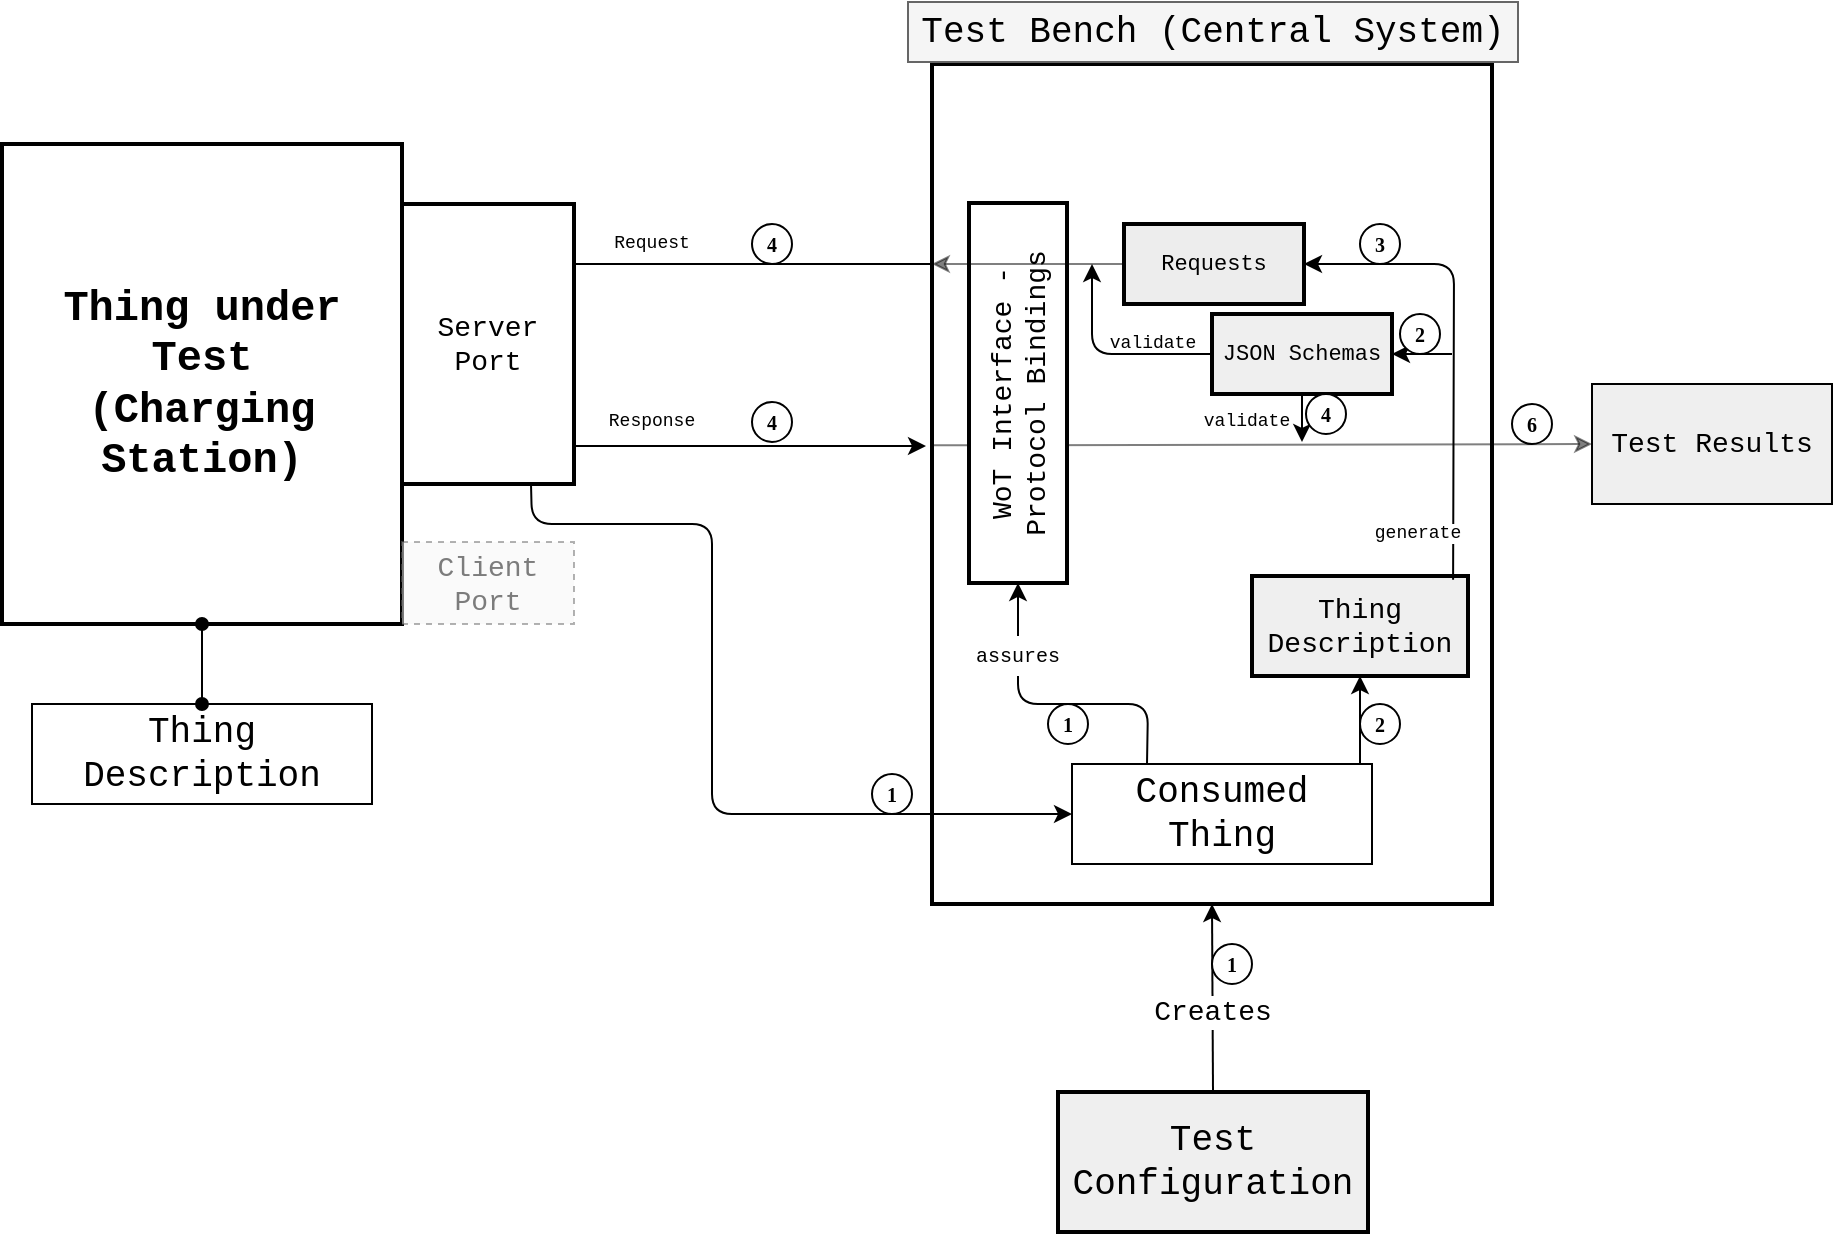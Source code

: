 <mxfile userAgent="Mozilla/5.0 (X11; Linux x86_64) AppleWebKit/537.36 (KHTML, like Gecko) draw.io/7.3.5 Chrome/58.0.303.110 Electron/1.7.5 Safari/537.36" version="7.3.5" editor="www.draw.io" type="device"><diagram id="d6379207-6ee3-0b56-80fa-09519d83d631" name="Page-1"><mxGraphModel dx="1104" dy="988" grid="1" gridSize="10" guides="1" tooltips="1" connect="1" arrows="1" fold="1" page="1" pageScale="1" pageWidth="827" pageHeight="1169" background="#ffffff" math="0" shadow="0"><root><mxCell id="0"/><mxCell id="1" parent="0"/><mxCell id="2" value="Thing under Test&lt;div&gt;(Charging Station)&lt;/div&gt;" style="rounded=0;whiteSpace=wrap;html=1;strokeColor=#000000;strokeWidth=2;fillColor=none;fontFamily=Courier New;fontSize=21;fontColor=#000000;align=center;fontStyle=1;verticalAlign=middle;" vertex="1" parent="1"><mxGeometry x="165" y="120" width="200" height="240" as="geometry"/></mxCell><mxCell id="3" value="Thing Description" style="text;html=1;strokeColor=#000000;fillColor=#ffffff;align=center;verticalAlign=middle;whiteSpace=wrap;fontFamily=Courier New;fontSize=18;fontColor=#000000;" vertex="1" parent="1"><mxGeometry x="180" y="400" width="170" height="50" as="geometry"/></mxCell><mxCell id="4" value="" style="endArrow=oval;startArrow=oval;html=1;strokeColor=#000000;strokeWidth=1;fontFamily=Courier New;fontSize=18;fontColor=#000000;entryX=0.5;entryY=1;exitX=0.5;exitY=0;startFill=1;endFill=1;" edge="1" source="3" target="2" parent="1"><mxGeometry width="50" height="50" relative="1" as="geometry"><mxPoint x="285" y="600" as="sourcePoint"/><mxPoint x="335" y="550" as="targetPoint"/></mxGeometry></mxCell><mxCell id="5" value="" style="endArrow=classic;html=1;strokeColor=#000000;strokeWidth=1;fontFamily=Courier New;fontSize=18;fontColor=#000000;exitX=0.75;exitY=1;entryX=0;entryY=0.5;" edge="1" source="43" target="7" parent="1"><mxGeometry width="50" height="50" relative="1" as="geometry"><mxPoint x="280" y="290" as="sourcePoint"/><mxPoint x="570" y="450" as="targetPoint"/><Array as="points"><mxPoint x="430" y="310"/><mxPoint x="520" y="310"/><mxPoint x="520" y="455"/></Array></mxGeometry></mxCell><mxCell id="6" value="" style="rounded=0;whiteSpace=wrap;html=1;strokeColor=#000000;strokeWidth=2;fillColor=none;fontFamily=Courier New;fontSize=18;fontColor=#000000;align=center;" vertex="1" parent="1"><mxGeometry x="630" y="80" width="280" height="420" as="geometry"/></mxCell><mxCell id="7" value="Consumed Thing" style="text;html=1;strokeColor=#000000;fillColor=#ffffff;align=center;verticalAlign=middle;whiteSpace=wrap;fontFamily=Courier New;fontSize=18;fontColor=#000000;" vertex="1" parent="1"><mxGeometry x="700" y="430" width="150" height="50" as="geometry"/></mxCell><mxCell id="8" value="Thing Description" style="text;html=1;strokeColor=#000000;fillColor=#EFEFEF;align=center;verticalAlign=middle;whiteSpace=wrap;fontFamily=Courier New;fontSize=14;fontColor=#000000;strokeWidth=2;" vertex="1" parent="1"><mxGeometry x="790" y="336" width="108" height="50" as="geometry"/></mxCell><mxCell id="9" value="Test Bench (Central System)" style="text;html=1;strokeColor=#666666;fillColor=#f5f5f5;align=center;verticalAlign=middle;whiteSpace=wrap;fontFamily=Courier New;fontSize=18;fontColor=#000000;" vertex="1" parent="1"><mxGeometry x="618" y="49" width="305" height="30" as="geometry"/></mxCell><mxCell id="10" value="Test Configuration" style="rounded=0;whiteSpace=wrap;html=1;strokeColor=#000000;strokeWidth=2;fillColor=#EFEFEF;fontFamily=Courier New;fontSize=18;fontColor=#000000;align=center;" vertex="1" parent="1"><mxGeometry x="693" y="594" width="155" height="70" as="geometry"/></mxCell><mxCell id="11" value="" style="endArrow=classic;html=1;strokeColor=#000000;strokeWidth=1;fontFamily=Courier New;fontSize=18;fontColor=#000000;entryX=0.5;entryY=1;exitX=0.5;exitY=0;" edge="1" source="10" target="6" parent="1"><mxGeometry width="50" height="50" relative="1" as="geometry"><mxPoint x="600" y="600" as="sourcePoint"/><mxPoint x="460" y="570" as="targetPoint"/></mxGeometry></mxCell><mxCell id="12" value="Creates" style="text;html=1;resizable=0;points=[];align=center;verticalAlign=middle;labelBackgroundColor=#ffffff;fontSize=14;fontFamily=Courier New;fontColor=#000000;" vertex="1" connectable="0" parent="11"><mxGeometry x="-0.399" y="2" relative="1" as="geometry"><mxPoint x="1" y="-12" as="offset"/></mxGeometry></mxCell><mxCell id="13" value="" style="endArrow=classic;html=1;strokeColor=#000000;strokeWidth=1;fontFamily=Courier New;fontSize=14;fontColor=#000000;entryX=0.5;entryY=1;" edge="1" target="8" parent="1"><mxGeometry width="50" height="50" relative="1" as="geometry"><mxPoint x="844" y="430" as="sourcePoint"/><mxPoint x="620" y="510" as="targetPoint"/></mxGeometry></mxCell><mxCell id="14" value="JSON Schemas" style="rounded=0;whiteSpace=wrap;html=1;strokeColor=#000000;strokeWidth=2;fillColor=#EFEFEF;fontFamily=Courier New;fontSize=11;fontColor=#000000;align=center;" vertex="1" parent="1"><mxGeometry x="770" y="205" width="90" height="40" as="geometry"/></mxCell><mxCell id="15" value="Requests" style="rounded=0;whiteSpace=wrap;html=1;strokeColor=#000000;strokeWidth=2;fillColor=#EDEDED;fontFamily=Courier New;fontSize=11;fontColor=#000000;align=center;" vertex="1" parent="1"><mxGeometry x="726" y="160" width="90" height="40" as="geometry"/></mxCell><mxCell id="16" value="" style="endArrow=classic;html=1;strokeColor=#000000;strokeWidth=1;fontFamily=Courier New;fontSize=14;fontColor=#000000;entryX=1;entryY=0.25;" edge="1" target="2" parent="1"><mxGeometry width="50" height="50" relative="1" as="geometry"><mxPoint x="630" y="180" as="sourcePoint"/><mxPoint x="450" y="190" as="targetPoint"/></mxGeometry></mxCell><mxCell id="17" value="" style="endArrow=classic;html=1;strokeColor=#000000;strokeWidth=1;fontFamily=Courier New;fontSize=14;fontColor=#000000;exitX=1.009;exitY=0.629;exitPerimeter=0;" edge="1" source="2" parent="1"><mxGeometry width="50" height="50" relative="1" as="geometry"><mxPoint x="280" y="271" as="sourcePoint"/><mxPoint x="627" y="271" as="targetPoint"/></mxGeometry></mxCell><mxCell id="18" value="" style="endArrow=classic;html=1;strokeColor=#000000;strokeWidth=1;fontFamily=Courier New;fontSize=14;fontColor=#000000;entryX=0;entryY=0.5;exitX=0.25;exitY=0;" edge="1" source="7" target="22" parent="1"><mxGeometry width="50" height="50" relative="1" as="geometry"><mxPoint x="680" y="410" as="sourcePoint"/><mxPoint x="730" y="360" as="targetPoint"/><Array as="points"><mxPoint x="738" y="400"/><mxPoint x="673" y="400"/></Array></mxGeometry></mxCell><mxCell id="19" value="assures" style="text;html=1;strokeColor=none;fillColor=#ffffff;align=center;verticalAlign=middle;whiteSpace=wrap;fontFamily=Courier New;fontSize=10;fontColor=#000000;" vertex="1" parent="1"><mxGeometry x="638" y="366" width="70" height="20" as="geometry"/></mxCell><mxCell id="20" value="" style="endArrow=classic;html=1;strokeColor=#000000;strokeWidth=1;fontFamily=Courier New;fontSize=14;fontColor=#000000;exitX=0;exitY=0.5;" edge="1" source="14" parent="1"><mxGeometry width="50" height="50" relative="1" as="geometry"><mxPoint x="720" y="310" as="sourcePoint"/><mxPoint x="710" y="180" as="targetPoint"/><Array as="points"><mxPoint x="710" y="225"/></Array></mxGeometry></mxCell><mxCell id="21" value="" style="endArrow=classic;html=1;strokeColor=#000000;strokeWidth=1;fontFamily=Courier New;fontSize=14;fontColor=#000000;exitX=-0.001;exitY=0.454;exitPerimeter=0;opacity=50;entryX=0;entryY=0.5;" edge="1" source="6" target="42" parent="1"><mxGeometry width="50" height="50" relative="1" as="geometry"><mxPoint x="720" y="320" as="sourcePoint"/><mxPoint x="930" y="270" as="targetPoint"/></mxGeometry></mxCell><mxCell id="22" value="WoT Interface - Protocol Bindings" style="rounded=0;whiteSpace=wrap;html=1;strokeColor=#000000;strokeWidth=2;fillColor=#ffffff;fontFamily=Courier New;fontSize=14;fontColor=#000000;align=center;rotation=-90;" vertex="1" parent="1"><mxGeometry x="578" y="220" width="190" height="49" as="geometry"/></mxCell><mxCell id="23" value="" style="endArrow=classic;html=1;strokeColor=#000000;strokeWidth=1;fontFamily=Courier New;fontSize=14;fontColor=#000000;exitX=0;exitY=0.5;opacity=50;" edge="1" source="15" parent="1"><mxGeometry width="50" height="50" relative="1" as="geometry"><mxPoint x="640" y="270" as="sourcePoint"/><mxPoint x="630" y="180" as="targetPoint"/></mxGeometry></mxCell><mxCell id="24" value="validate" style="text;html=1;strokeColor=none;fillColor=none;align=center;verticalAlign=middle;whiteSpace=wrap;fontFamily=Courier New;fontSize=9;fontColor=#000000;" vertex="1" parent="1"><mxGeometry x="713" y="210" width="55" height="20" as="geometry"/></mxCell><mxCell id="25" value="validate" style="text;html=1;strokeColor=none;fillColor=none;align=center;verticalAlign=middle;whiteSpace=wrap;fontFamily=Courier New;fontSize=9;fontColor=#000000;" vertex="1" parent="1"><mxGeometry x="760" y="249" width="55" height="20" as="geometry"/></mxCell><mxCell id="26" value="" style="endArrow=classic;html=1;strokeColor=#000000;strokeWidth=1;fontFamily=Courier New;fontSize=9;fontColor=#000000;exitX=0.931;exitY=0.037;entryX=1;entryY=0.5;exitPerimeter=0;" edge="1" source="8" target="15" parent="1"><mxGeometry width="50" height="50" relative="1" as="geometry"><mxPoint x="830" y="330" as="sourcePoint"/><mxPoint x="880" y="280" as="targetPoint"/><Array as="points"><mxPoint x="891" y="180"/></Array></mxGeometry></mxCell><mxCell id="27" value="" style="endArrow=classic;html=1;strokeColor=#000000;strokeWidth=1;fontFamily=Courier New;fontSize=9;fontColor=#000000;entryX=1;entryY=0.5;" edge="1" target="14" parent="1"><mxGeometry width="50" height="50" relative="1" as="geometry"><mxPoint x="890" y="225" as="sourcePoint"/><mxPoint x="1030" y="210" as="targetPoint"/></mxGeometry></mxCell><mxCell id="28" value="generate" style="text;html=1;strokeColor=none;fillColor=#ffffff;align=center;verticalAlign=middle;whiteSpace=wrap;fontFamily=Courier New;fontSize=9;fontColor=#000000;" vertex="1" parent="1"><mxGeometry x="848" y="310" width="50" height="10" as="geometry"/></mxCell><mxCell id="29" value="" style="endArrow=classic;html=1;strokeColor=#000000;strokeWidth=1;fontFamily=Courier New;fontSize=9;fontColor=#000000;exitX=0.5;exitY=1;endFill=1;" edge="1" source="14" parent="1"><mxGeometry width="50" height="50" relative="1" as="geometry"><mxPoint x="730" y="330" as="sourcePoint"/><mxPoint x="815" y="269" as="targetPoint"/></mxGeometry></mxCell><mxCell id="30" value="Request" style="text;html=1;strokeColor=none;fillColor=none;align=center;verticalAlign=middle;whiteSpace=wrap;fontFamily=Courier New;fontSize=9;fontColor=#000000;" vertex="1" parent="1"><mxGeometry x="470" y="160" width="40" height="20" as="geometry"/></mxCell><mxCell id="31" value="Response" style="text;html=1;strokeColor=none;fillColor=none;align=center;verticalAlign=middle;whiteSpace=wrap;fontFamily=Courier New;fontSize=9;fontColor=#000000;" vertex="1" parent="1"><mxGeometry x="470" y="249" width="40" height="20" as="geometry"/></mxCell><mxCell id="32" value="1" style="ellipse;whiteSpace=wrap;html=1;aspect=fixed;strokeColor=#000000;strokeWidth=1;fillColor=#ffffff;fontFamily=Comic Sans MS;fontSize=10;fontColor=#000000;align=center;fontStyle=1;verticalAlign=middle;" vertex="1" parent="1"><mxGeometry x="600" y="435" width="20" height="20" as="geometry"/></mxCell><mxCell id="33" value="2" style="ellipse;whiteSpace=wrap;html=1;aspect=fixed;strokeColor=#000000;strokeWidth=1;fillColor=#ffffff;fontFamily=Comic Sans MS;fontSize=10;fontColor=#000000;align=center;fontStyle=1;verticalAlign=middle;" vertex="1" parent="1"><mxGeometry x="844" y="400" width="20" height="20" as="geometry"/></mxCell><mxCell id="34" value="3" style="ellipse;whiteSpace=wrap;html=1;aspect=fixed;strokeColor=#000000;strokeWidth=1;fillColor=#ffffff;fontFamily=Comic Sans MS;fontSize=10;fontColor=#000000;align=center;fontStyle=1;verticalAlign=middle;" vertex="1" parent="1"><mxGeometry x="844" y="160" width="20" height="20" as="geometry"/></mxCell><mxCell id="35" value="6" style="ellipse;whiteSpace=wrap;html=1;aspect=fixed;strokeColor=#000000;strokeWidth=1;fillColor=#ffffff;fontFamily=Comic Sans MS;fontSize=10;fontColor=#000000;align=center;fontStyle=1;verticalAlign=middle;" vertex="1" parent="1"><mxGeometry x="920" y="250" width="20" height="20" as="geometry"/></mxCell><mxCell id="36" value="4" style="ellipse;whiteSpace=wrap;html=1;aspect=fixed;strokeColor=#000000;strokeWidth=1;fillColor=#ffffff;fontFamily=Comic Sans MS;fontSize=10;fontColor=#000000;align=center;fontStyle=1;verticalAlign=middle;" vertex="1" parent="1"><mxGeometry x="540" y="160" width="20" height="20" as="geometry"/></mxCell><mxCell id="37" value="1" style="ellipse;whiteSpace=wrap;html=1;aspect=fixed;strokeColor=#000000;strokeWidth=1;fillColor=#ffffff;fontFamily=Comic Sans MS;fontSize=10;fontColor=#000000;align=center;fontStyle=1;verticalAlign=middle;" vertex="1" parent="1"><mxGeometry x="688" y="400" width="20" height="20" as="geometry"/></mxCell><mxCell id="38" value="1" style="ellipse;whiteSpace=wrap;html=1;aspect=fixed;strokeColor=#000000;strokeWidth=1;fillColor=#ffffff;fontFamily=Comic Sans MS;fontSize=10;fontColor=#000000;align=center;fontStyle=1;verticalAlign=middle;" vertex="1" parent="1"><mxGeometry x="770" y="520" width="20" height="20" as="geometry"/></mxCell><mxCell id="39" value="2" style="ellipse;whiteSpace=wrap;html=1;aspect=fixed;strokeColor=#000000;strokeWidth=1;fillColor=#ffffff;fontFamily=Comic Sans MS;fontSize=10;fontColor=#000000;align=center;fontStyle=1;verticalAlign=middle;" vertex="1" parent="1"><mxGeometry x="864" y="205" width="20" height="20" as="geometry"/></mxCell><mxCell id="40" value="4" style="ellipse;whiteSpace=wrap;html=1;aspect=fixed;strokeColor=#000000;strokeWidth=1;fillColor=#ffffff;fontFamily=Comic Sans MS;fontSize=10;fontColor=#000000;align=center;fontStyle=1;verticalAlign=middle;" vertex="1" parent="1"><mxGeometry x="540" y="249" width="20" height="20" as="geometry"/></mxCell><mxCell id="41" value="4" style="ellipse;whiteSpace=wrap;html=1;aspect=fixed;strokeColor=#000000;strokeWidth=1;fillColor=#ffffff;fontFamily=Comic Sans MS;fontSize=10;fontColor=#000000;align=center;fontStyle=1;verticalAlign=middle;" vertex="1" parent="1"><mxGeometry x="817" y="245" width="20" height="20" as="geometry"/></mxCell><mxCell id="42" value="Test Results" style="rounded=0;whiteSpace=wrap;html=1;strokeColor=#000000;strokeWidth=1;fillColor=#EFEFEF;fontFamily=Courier New;fontSize=14;fontColor=#000000;align=center;" vertex="1" parent="1"><mxGeometry x="960" y="240" width="120" height="60" as="geometry"/></mxCell><mxCell id="43" value="Server Port" style="rounded=0;whiteSpace=wrap;html=1;strokeColor=#000000;strokeWidth=2;fillColor=#ffffff;fontFamily=Courier New;fontSize=14;fontColor=#000000;align=center;" vertex="1" parent="1"><mxGeometry x="365" y="150" width="86" height="140" as="geometry"/></mxCell><mxCell id="46" value="Client Port" style="rounded=0;whiteSpace=wrap;html=1;strokeColor=#666666;strokeWidth=1;fillColor=#f5f5f5;fontFamily=Courier New;fontSize=14;fontColor=#000000;align=center;dashed=1;opacity=50;textOpacity=50;" vertex="1" parent="1"><mxGeometry x="365" y="319" width="86" height="41" as="geometry"/></mxCell></root></mxGraphModel></diagram></mxfile>